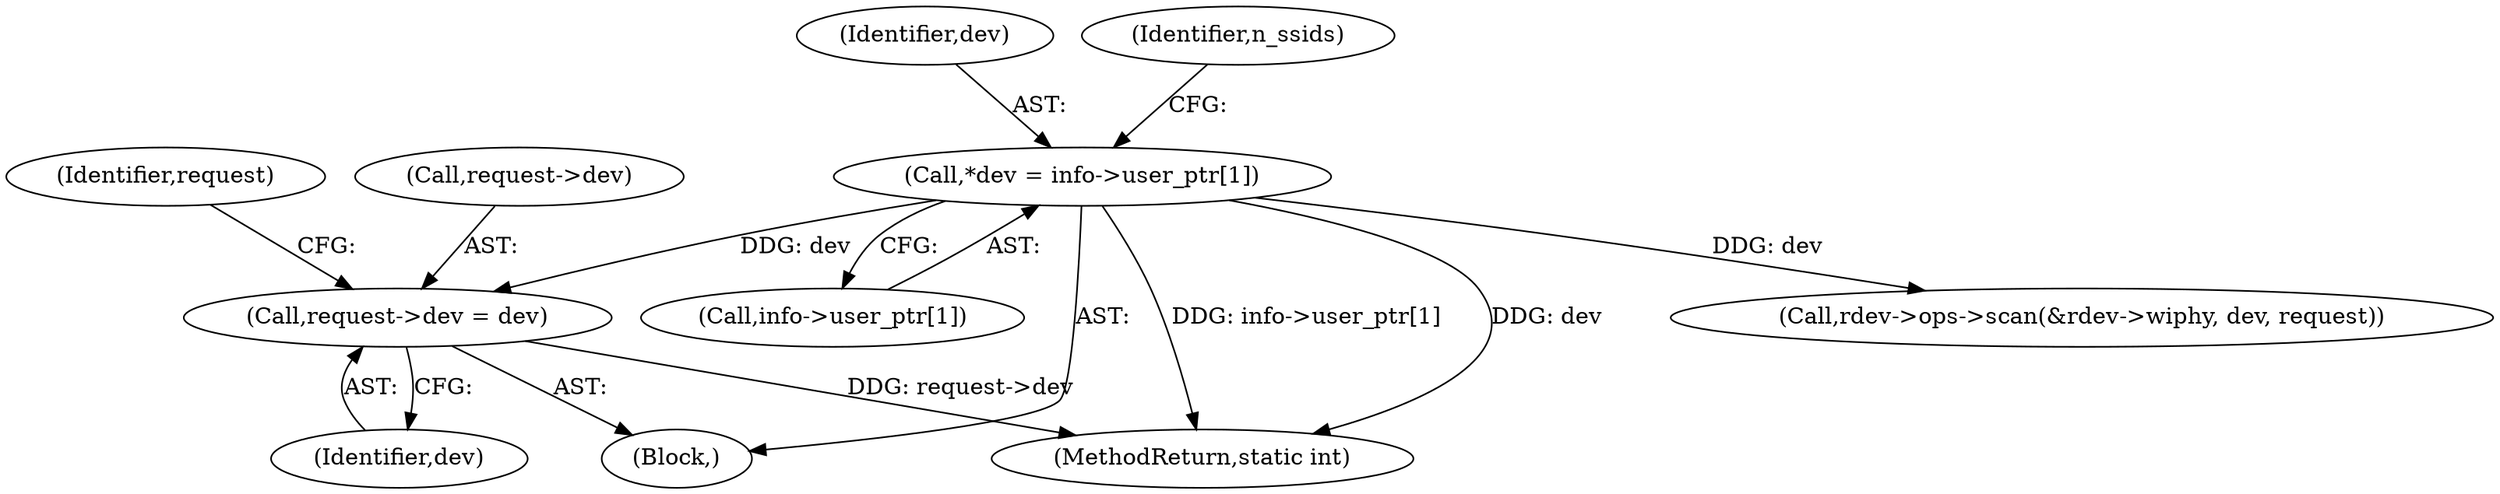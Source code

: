 digraph "0_linux_208c72f4fe44fe09577e7975ba0e7fa0278f3d03_0@pointer" {
"1000550" [label="(Call,request->dev = dev)"];
"1000116" [label="(Call,*dev = info->user_ptr[1])"];
"1000117" [label="(Identifier,dev)"];
"1000570" [label="(Call,rdev->ops->scan(&rdev->wiphy, dev, request))"];
"1000598" [label="(MethodReturn,static int)"];
"1000116" [label="(Call,*dev = info->user_ptr[1])"];
"1000557" [label="(Identifier,request)"];
"1000554" [label="(Identifier,dev)"];
"1000550" [label="(Call,request->dev = dev)"];
"1000551" [label="(Call,request->dev)"];
"1000118" [label="(Call,info->user_ptr[1])"];
"1000106" [label="(Block,)"];
"1000130" [label="(Identifier,n_ssids)"];
"1000550" -> "1000106"  [label="AST: "];
"1000550" -> "1000554"  [label="CFG: "];
"1000551" -> "1000550"  [label="AST: "];
"1000554" -> "1000550"  [label="AST: "];
"1000557" -> "1000550"  [label="CFG: "];
"1000550" -> "1000598"  [label="DDG: request->dev"];
"1000116" -> "1000550"  [label="DDG: dev"];
"1000116" -> "1000106"  [label="AST: "];
"1000116" -> "1000118"  [label="CFG: "];
"1000117" -> "1000116"  [label="AST: "];
"1000118" -> "1000116"  [label="AST: "];
"1000130" -> "1000116"  [label="CFG: "];
"1000116" -> "1000598"  [label="DDG: dev"];
"1000116" -> "1000598"  [label="DDG: info->user_ptr[1]"];
"1000116" -> "1000570"  [label="DDG: dev"];
}
